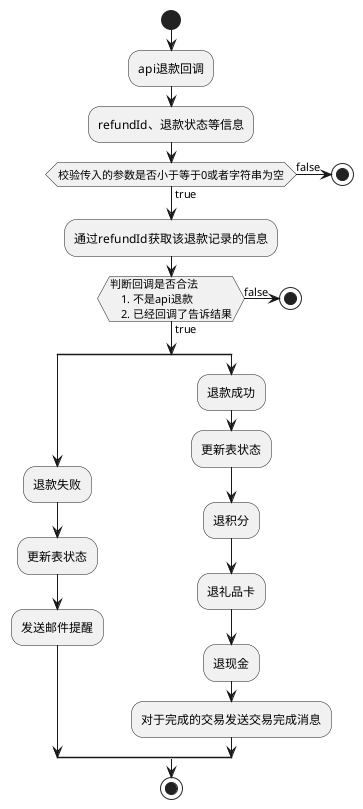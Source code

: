 @startuml
start
    :api退款回调;
    :refundId、退款状态等信息;

    if (校验传入的参数是否小于等于0或者字符串为空) then (true)
    else (false)
        stop
    endif

    :通过refundId获取该退款记录的信息;
    if (判断回调是否合法
    1. 不是api退款
    2. 已经回调了告诉结果) then (true)
    else (false)
        stop
    endif

    split
    :退款失败;
    :更新表状态;
    :发送邮件提醒;
    split again
    :退款成功;
    :更新表状态;
    :退积分;
    :退礼品卡;
    :退现金;
    :对于完成的交易发送交易完成消息;
    end split


stop
@enduml